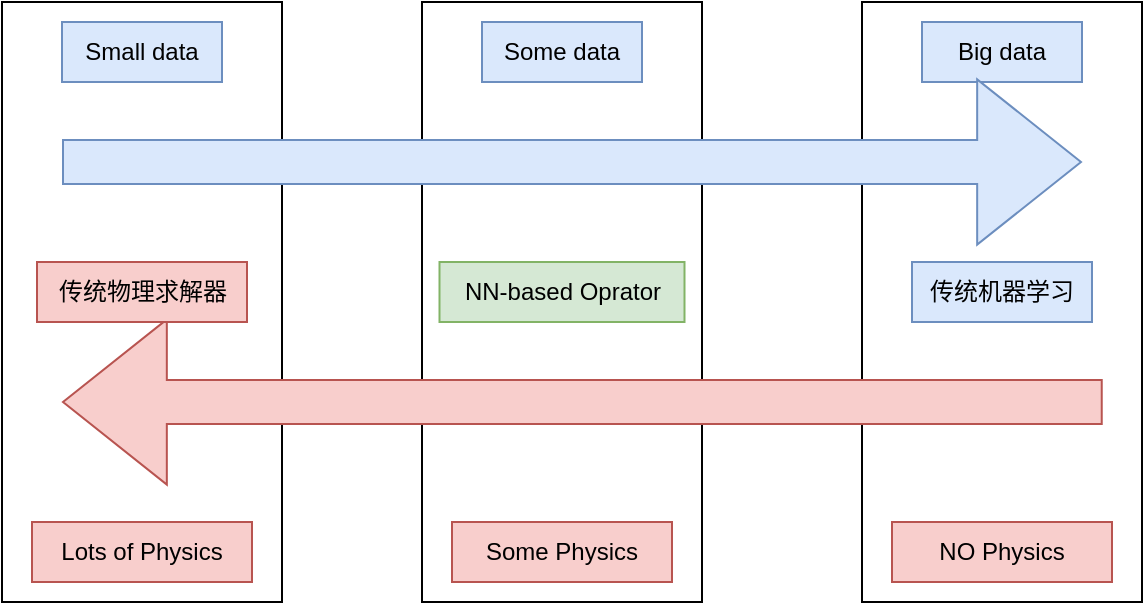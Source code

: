<mxfile version="20.4.1" type="github">
  <diagram id="cAbJ7RE4t0ztQyKBYbv4" name="第 1 页">
    <mxGraphModel dx="694" dy="403" grid="1" gridSize="10" guides="1" tooltips="1" connect="1" arrows="1" fold="1" page="1" pageScale="1" pageWidth="827" pageHeight="1169" math="0" shadow="0">
      <root>
        <mxCell id="0" />
        <mxCell id="1" parent="0" />
        <mxCell id="Zz7yHoWNCV6439r8U1kF-16" value="" style="verticalLabelPosition=bottom;verticalAlign=top;html=1;shape=mxgraph.basic.rect;fillColor2=none;strokeWidth=1;size=20;indent=5;" vertex="1" parent="1">
          <mxGeometry x="720" y="560" width="140" height="300" as="geometry" />
        </mxCell>
        <mxCell id="Zz7yHoWNCV6439r8U1kF-17" value="Big data" style="text;html=1;strokeColor=#6c8ebf;fillColor=#dae8fc;align=center;verticalAlign=middle;whiteSpace=wrap;rounded=0;" vertex="1" parent="1">
          <mxGeometry x="750" y="570" width="80" height="30" as="geometry" />
        </mxCell>
        <mxCell id="Zz7yHoWNCV6439r8U1kF-18" value="NO Physics" style="text;html=1;strokeColor=#b85450;fillColor=#f8cecc;align=center;verticalAlign=middle;whiteSpace=wrap;rounded=0;" vertex="1" parent="1">
          <mxGeometry x="735" y="820" width="110" height="30" as="geometry" />
        </mxCell>
        <mxCell id="Zz7yHoWNCV6439r8U1kF-13" value="" style="verticalLabelPosition=bottom;verticalAlign=top;html=1;shape=mxgraph.basic.rect;fillColor2=none;strokeWidth=1;size=20;indent=5;" vertex="1" parent="1">
          <mxGeometry x="500" y="560" width="140" height="300" as="geometry" />
        </mxCell>
        <mxCell id="Zz7yHoWNCV6439r8U1kF-14" value="Some data" style="text;html=1;strokeColor=#6c8ebf;fillColor=#dae8fc;align=center;verticalAlign=middle;whiteSpace=wrap;rounded=0;" vertex="1" parent="1">
          <mxGeometry x="530" y="570" width="80" height="30" as="geometry" />
        </mxCell>
        <mxCell id="Zz7yHoWNCV6439r8U1kF-15" value="Some Physics" style="text;html=1;strokeColor=#b85450;fillColor=#f8cecc;align=center;verticalAlign=middle;whiteSpace=wrap;rounded=0;" vertex="1" parent="1">
          <mxGeometry x="515" y="820" width="110" height="30" as="geometry" />
        </mxCell>
        <mxCell id="Zz7yHoWNCV6439r8U1kF-6" value="" style="verticalLabelPosition=bottom;verticalAlign=top;html=1;shape=mxgraph.basic.rect;fillColor2=none;strokeWidth=1;size=20;indent=5;" vertex="1" parent="1">
          <mxGeometry x="290" y="560" width="140" height="300" as="geometry" />
        </mxCell>
        <mxCell id="Zz7yHoWNCV6439r8U1kF-1" value="" style="shape=flexArrow;endArrow=classic;html=1;rounded=0;width=22;endSize=16.972;endWidth=59.6;fillColor=#dae8fc;strokeColor=#6c8ebf;" edge="1" parent="1">
          <mxGeometry width="50" height="50" relative="1" as="geometry">
            <mxPoint x="320" y="640" as="sourcePoint" />
            <mxPoint x="830" y="640" as="targetPoint" />
          </mxGeometry>
        </mxCell>
        <mxCell id="Zz7yHoWNCV6439r8U1kF-2" value="" style="shape=flexArrow;endArrow=classic;html=1;rounded=0;width=22;endSize=16.972;endWidth=59.6;fillColor=#f8cecc;strokeColor=#b85450;" edge="1" parent="1">
          <mxGeometry width="50" height="50" relative="1" as="geometry">
            <mxPoint x="840.368" y="760" as="sourcePoint" />
            <mxPoint x="320" y="760" as="targetPoint" />
          </mxGeometry>
        </mxCell>
        <mxCell id="Zz7yHoWNCV6439r8U1kF-8" value="Small data" style="text;html=1;strokeColor=#6c8ebf;fillColor=#dae8fc;align=center;verticalAlign=middle;whiteSpace=wrap;rounded=0;" vertex="1" parent="1">
          <mxGeometry x="320" y="570" width="80" height="30" as="geometry" />
        </mxCell>
        <mxCell id="Zz7yHoWNCV6439r8U1kF-9" value="Lots of Physics" style="text;html=1;strokeColor=#b85450;fillColor=#f8cecc;align=center;verticalAlign=middle;whiteSpace=wrap;rounded=0;" vertex="1" parent="1">
          <mxGeometry x="305" y="820" width="110" height="30" as="geometry" />
        </mxCell>
        <mxCell id="Zz7yHoWNCV6439r8U1kF-20" value="传统机器学习" style="text;html=1;strokeColor=#6c8ebf;fillColor=#dae8fc;align=center;verticalAlign=middle;whiteSpace=wrap;rounded=0;" vertex="1" parent="1">
          <mxGeometry x="745" y="690" width="90" height="30" as="geometry" />
        </mxCell>
        <mxCell id="Zz7yHoWNCV6439r8U1kF-21" value="传统物理求解器" style="text;html=1;strokeColor=#b85450;fillColor=#f8cecc;align=center;verticalAlign=middle;whiteSpace=wrap;rounded=0;" vertex="1" parent="1">
          <mxGeometry x="307.5" y="690" width="105" height="30" as="geometry" />
        </mxCell>
        <mxCell id="Zz7yHoWNCV6439r8U1kF-22" value="NN-based Oprator" style="text;html=1;strokeColor=#82b366;fillColor=#d5e8d4;align=center;verticalAlign=middle;whiteSpace=wrap;rounded=0;" vertex="1" parent="1">
          <mxGeometry x="508.75" y="690" width="122.5" height="30" as="geometry" />
        </mxCell>
      </root>
    </mxGraphModel>
  </diagram>
</mxfile>
